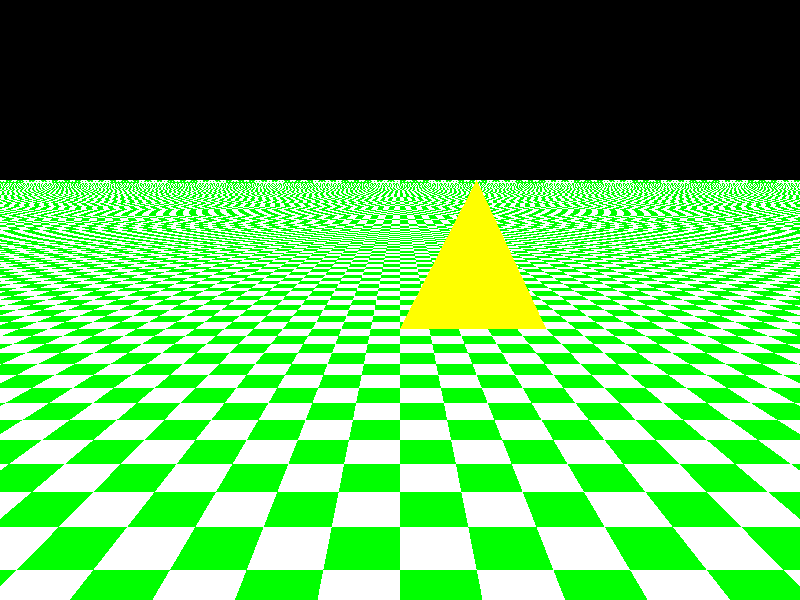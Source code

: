 
#include "colors.inc"

camera {
    location <0,5,-20>
    look_at <0,1,0>
}

light_source {
    <10,10, -100>
    color White
}

#declare Checker_Plane = plane {
    <0,1,0>, //normal vector of the plane
    0
    pigment {
        checker color Green, color White
    }
}

#declare My_Mesh = mesh2{
    vertex_vectors{
        3,
        <0,0,0>, <5,0,0>, <2.5,5,0>
    }
    normal_vectors{
        3,
        <1,1,0>, <1,1,0>, <1,0,0>
    }
    face_indices{
    1,
    <0,1,2>
    }
    normal_indices{
        1,
        <0,1,2>
    }
}

object {Checker_Plane}
object {My_Mesh pigment {Yellow}}
